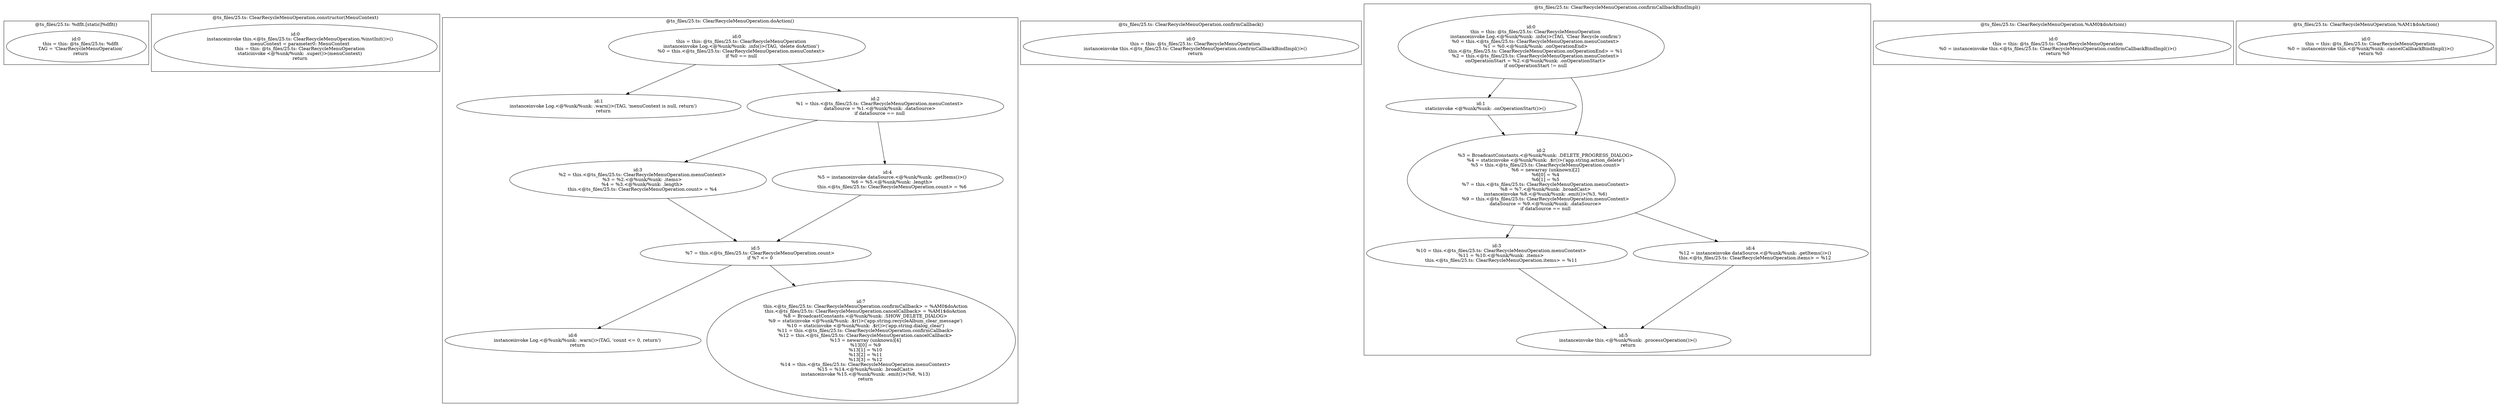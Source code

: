 digraph "25.ts" {
subgraph "cluster_@ts_files/25.ts: %dflt.[static]%dflt()" {
  label="@ts_files/25.ts: %dflt.[static]%dflt()";
  Node33230 [label="id:0
      this = this: @ts_files/25.ts: %dflt
      TAG = 'ClearRecycleMenuOperation'
      return"];
}
subgraph "cluster_@ts_files/25.ts: ClearRecycleMenuOperation.constructor(MenuContext)" {
  label="@ts_files/25.ts: ClearRecycleMenuOperation.constructor(MenuContext)";
  Node64810 [label="id:0
      instanceinvoke this.<@ts_files/25.ts: ClearRecycleMenuOperation.%instInit()>()
      menuContext = parameter0: MenuContext
      this = this: @ts_files/25.ts: ClearRecycleMenuOperation
      staticinvoke <@%unk/%unk: .super()>(menuContext)
      return"];
}
subgraph "cluster_@ts_files/25.ts: ClearRecycleMenuOperation.doAction()" {
  label="@ts_files/25.ts: ClearRecycleMenuOperation.doAction()";
  Node49300 [label="id:0
      this = this: @ts_files/25.ts: ClearRecycleMenuOperation
      instanceinvoke Log.<@%unk/%unk: .info()>(TAG, 'delete doAction')
      %0 = this.<@ts_files/25.ts: ClearRecycleMenuOperation.menuContext>
      if %0 == null"];
  Node49301 [label="id:1
      instanceinvoke Log.<@%unk/%unk: .warn()>(TAG, 'menuContext is null, return')
      return"];
  Node49302 [label="id:2
      %1 = this.<@ts_files/25.ts: ClearRecycleMenuOperation.menuContext>
      dataSource = %1.<@%unk/%unk: .dataSource>
      if dataSource == null"];
  Node49303 [label="id:3
      %2 = this.<@ts_files/25.ts: ClearRecycleMenuOperation.menuContext>
      %3 = %2.<@%unk/%unk: .items>
      %4 = %3.<@%unk/%unk: .length>
      this.<@ts_files/25.ts: ClearRecycleMenuOperation.count> = %4"];
  Node49304 [label="id:4
      %5 = instanceinvoke dataSource.<@%unk/%unk: .getItems()>()
      %6 = %5.<@%unk/%unk: .length>
      this.<@ts_files/25.ts: ClearRecycleMenuOperation.count> = %6"];
  Node49305 [label="id:5
      %7 = this.<@ts_files/25.ts: ClearRecycleMenuOperation.count>
      if %7 <= 0"];
  Node49306 [label="id:6
      instanceinvoke Log.<@%unk/%unk: .warn()>(TAG, 'count <= 0, return')
      return"];
  Node49307 [label="id:7
      this.<@ts_files/25.ts: ClearRecycleMenuOperation.confirmCallback> = %AM0$doAction
      this.<@ts_files/25.ts: ClearRecycleMenuOperation.cancelCallback> = %AM1$doAction
      %8 = BroadcastConstants.<@%unk/%unk: .SHOW_DELETE_DIALOG>
      %9 = staticinvoke <@%unk/%unk: .$r()>('app.string.recycleAlbum_clear_message')
      %10 = staticinvoke <@%unk/%unk: .$r()>('app.string.dialog_clear')
      %11 = this.<@ts_files/25.ts: ClearRecycleMenuOperation.confirmCallback>
      %12 = this.<@ts_files/25.ts: ClearRecycleMenuOperation.cancelCallback>
      %13 = newarray (unknown)[4]
      %13[0] = %9
      %13[1] = %10
      %13[2] = %11
      %13[3] = %12
      %14 = this.<@ts_files/25.ts: ClearRecycleMenuOperation.menuContext>
      %15 = %14.<@%unk/%unk: .broadCast>
      instanceinvoke %15.<@%unk/%unk: .emit()>(%8, %13)
      return"];
  Node49300 -> Node49301;
  Node49300 -> Node49302;
  Node49302 -> Node49303;
  Node49302 -> Node49304;
  Node49303 -> Node49305;
  Node49304 -> Node49305;
  Node49305 -> Node49306;
  Node49305 -> Node49307;
}
subgraph "cluster_@ts_files/25.ts: ClearRecycleMenuOperation.confirmCallback()" {
  label="@ts_files/25.ts: ClearRecycleMenuOperation.confirmCallback()";
  Node56440 [label="id:0
      this = this: @ts_files/25.ts: ClearRecycleMenuOperation
      instanceinvoke this.<@ts_files/25.ts: ClearRecycleMenuOperation.confirmCallbackBindImpl()>()
      return"];
}
subgraph "cluster_@ts_files/25.ts: ClearRecycleMenuOperation.confirmCallbackBindImpl()" {
  label="@ts_files/25.ts: ClearRecycleMenuOperation.confirmCallbackBindImpl()";
  Node64270 [label="id:0
      this = this: @ts_files/25.ts: ClearRecycleMenuOperation
      instanceinvoke Log.<@%unk/%unk: .info()>(TAG, 'Clear Recycle confirm')
      %0 = this.<@ts_files/25.ts: ClearRecycleMenuOperation.menuContext>
      %1 = %0.<@%unk/%unk: .onOperationEnd>
      this.<@ts_files/25.ts: ClearRecycleMenuOperation.onOperationEnd> = %1
      %2 = this.<@ts_files/25.ts: ClearRecycleMenuOperation.menuContext>
      onOperationStart = %2.<@%unk/%unk: .onOperationStart>
      if onOperationStart != null"];
  Node64271 [label="id:1
      staticinvoke <@%unk/%unk: .onOperationStart()>()"];
  Node64272 [label="id:2
      %3 = BroadcastConstants.<@%unk/%unk: .DELETE_PROGRESS_DIALOG>
      %4 = staticinvoke <@%unk/%unk: .$r()>('app.string.action_delete')
      %5 = this.<@ts_files/25.ts: ClearRecycleMenuOperation.count>
      %6 = newarray (unknown)[2]
      %6[0] = %4
      %6[1] = %5
      %7 = this.<@ts_files/25.ts: ClearRecycleMenuOperation.menuContext>
      %8 = %7.<@%unk/%unk: .broadCast>
      instanceinvoke %8.<@%unk/%unk: .emit()>(%3, %6)
      %9 = this.<@ts_files/25.ts: ClearRecycleMenuOperation.menuContext>
      dataSource = %9.<@%unk/%unk: .dataSource>
      if dataSource == null"];
  Node64273 [label="id:3
      %10 = this.<@ts_files/25.ts: ClearRecycleMenuOperation.menuContext>
      %11 = %10.<@%unk/%unk: .items>
      this.<@ts_files/25.ts: ClearRecycleMenuOperation.items> = %11"];
  Node64274 [label="id:4
      %12 = instanceinvoke dataSource.<@%unk/%unk: .getItems()>()
      this.<@ts_files/25.ts: ClearRecycleMenuOperation.items> = %12"];
  Node64275 [label="id:5
      instanceinvoke this.<@%unk/%unk: .processOperation()>()
      return"];
  Node64270 -> Node64271;
  Node64270 -> Node64272;
  Node64271 -> Node64272;
  Node64272 -> Node64273;
  Node64272 -> Node64274;
  Node64273 -> Node64275;
  Node64274 -> Node64275;
}
subgraph "cluster_@ts_files/25.ts: ClearRecycleMenuOperation.%AM0$doAction()" {
  label="@ts_files/25.ts: ClearRecycleMenuOperation.%AM0$doAction()";
  Node51930 [label="id:0
      this = this: @ts_files/25.ts: ClearRecycleMenuOperation
      %0 = instanceinvoke this.<@ts_files/25.ts: ClearRecycleMenuOperation.confirmCallbackBindImpl()>()
      return %0"];
}
subgraph "cluster_@ts_files/25.ts: ClearRecycleMenuOperation.%AM1$doAction()" {
  label="@ts_files/25.ts: ClearRecycleMenuOperation.%AM1$doAction()";
  Node51940 [label="id:0
      this = this: @ts_files/25.ts: ClearRecycleMenuOperation
      %0 = instanceinvoke this.<@%unk/%unk: .cancelCallbackBindImpl()>()
      return %0"];
}
}
